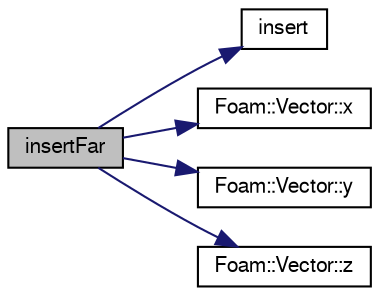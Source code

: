 digraph "insertFar"
{
  bgcolor="transparent";
  edge [fontname="FreeSans",fontsize="10",labelfontname="FreeSans",labelfontsize="10"];
  node [fontname="FreeSans",fontsize="10",shape=record];
  rankdir="LR";
  Node55 [label="insertFar",height=0.2,width=0.4,color="black", fillcolor="grey75", style="filled", fontcolor="black"];
  Node55 -> Node56 [color="midnightblue",fontsize="10",style="solid",fontname="FreeSans"];
  Node56 [label="insert",height=0.2,width=0.4,color="black",URL="$a38786.html#ac3c1fc80c032bac12dfeb7842c1353ee"];
  Node55 -> Node57 [color="midnightblue",fontsize="10",style="solid",fontname="FreeSans"];
  Node57 [label="Foam::Vector::x",height=0.2,width=0.4,color="black",URL="$a28442.html#a63327976e5a8359700064a02ae22548e"];
  Node55 -> Node58 [color="midnightblue",fontsize="10",style="solid",fontname="FreeSans"];
  Node58 [label="Foam::Vector::y",height=0.2,width=0.4,color="black",URL="$a28442.html#a1ee865f676fbac703a49c6654dd3ad74"];
  Node55 -> Node59 [color="midnightblue",fontsize="10",style="solid",fontname="FreeSans"];
  Node59 [label="Foam::Vector::z",height=0.2,width=0.4,color="black",URL="$a28442.html#a1c8320b15610de211ec70ef966581423"];
}
